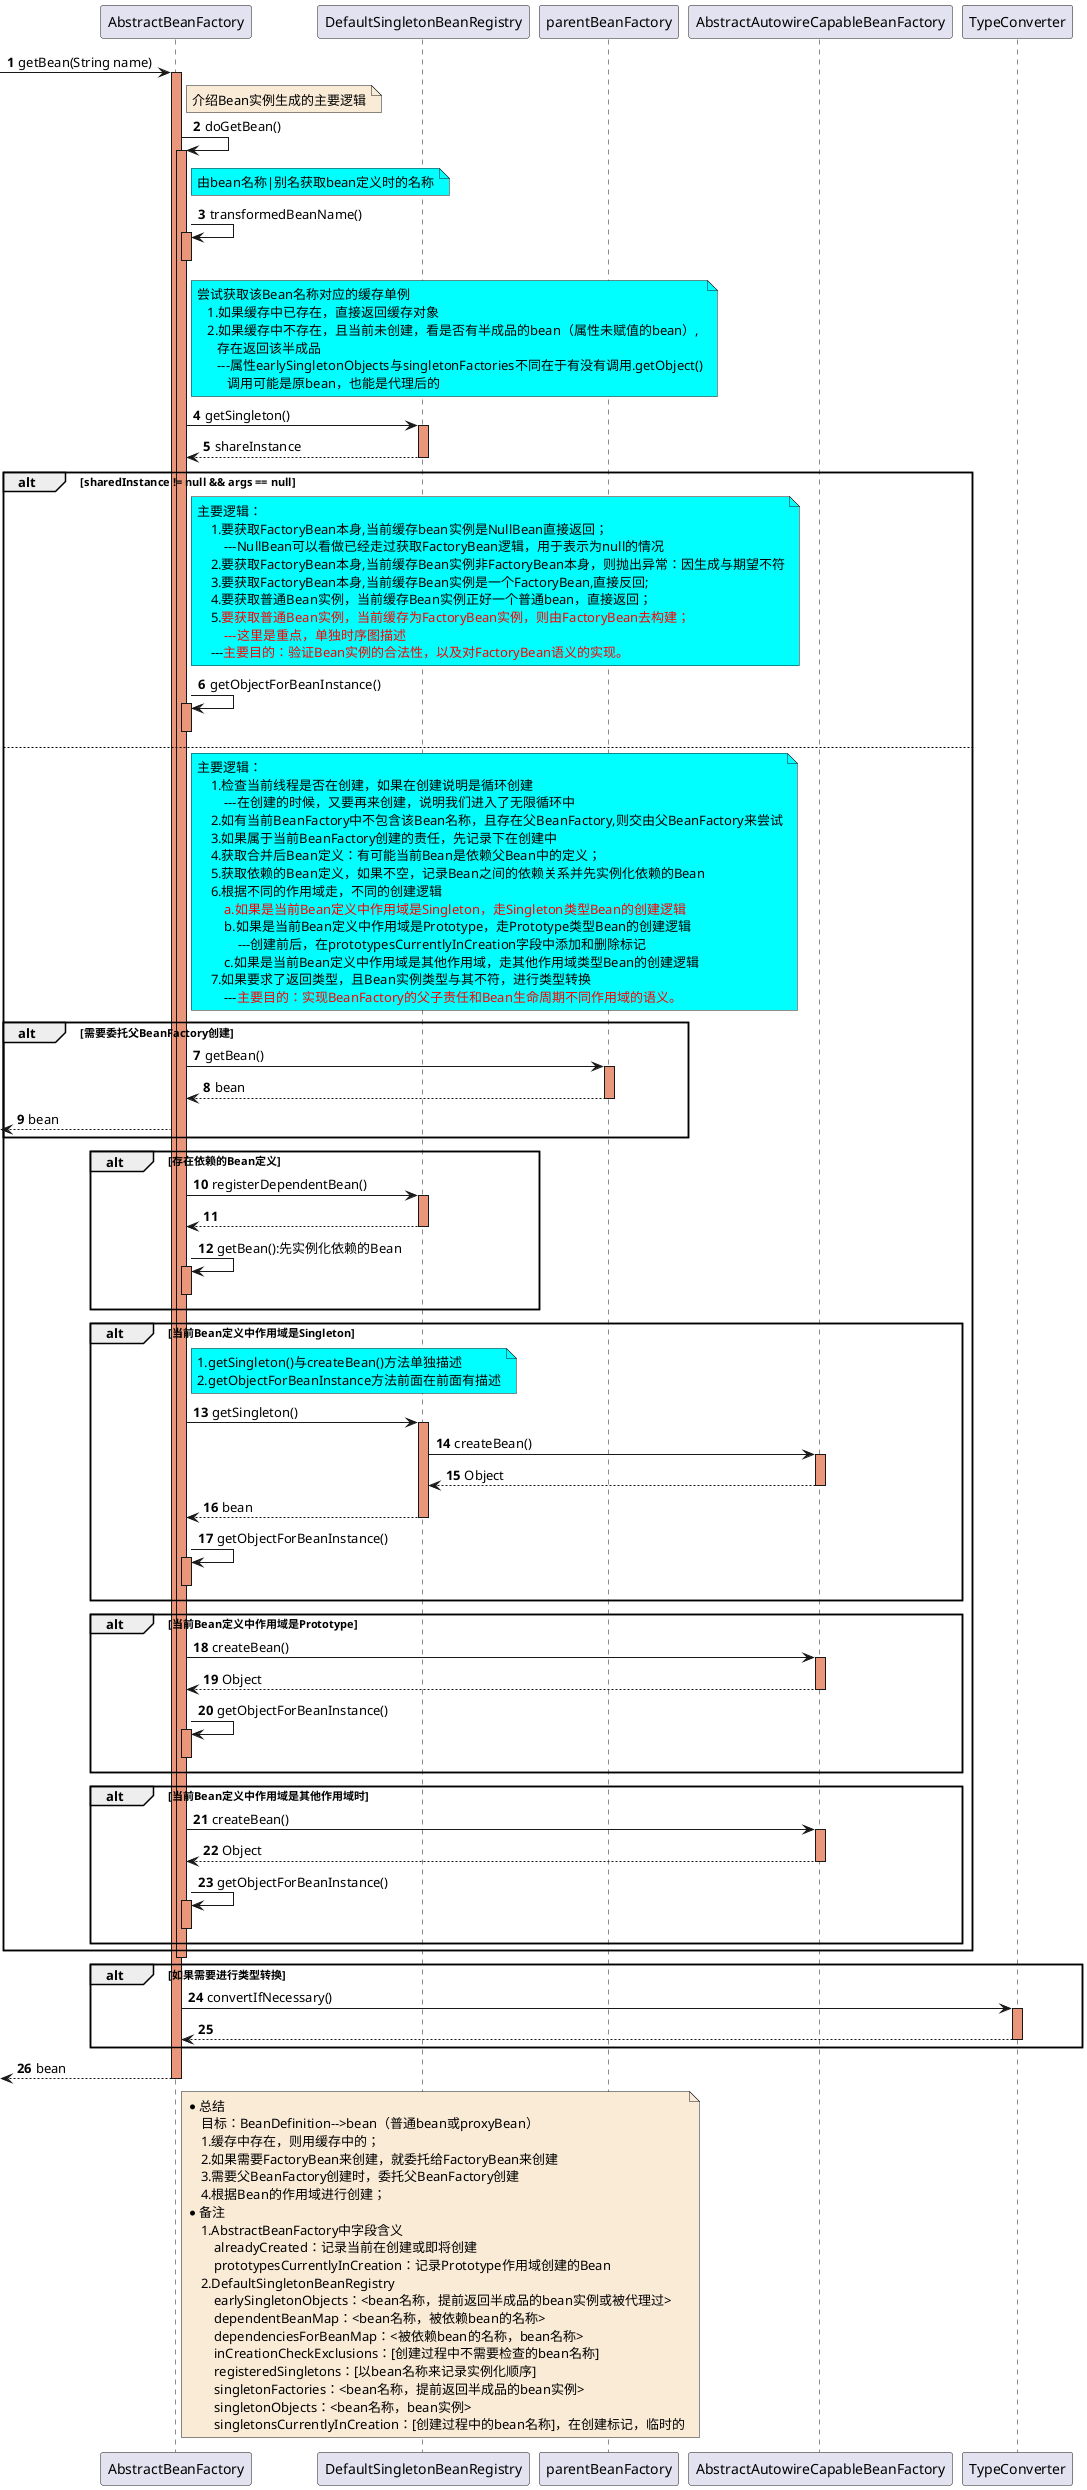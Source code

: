 @startuml

autonumber

-> AbstractBeanFactory: getBean(String name)
activate AbstractBeanFactory #DarkSalmon
    note right of AbstractBeanFactory #FAEBD7
        介绍Bean实例生成的主要逻辑
    end note

    AbstractBeanFactory -> AbstractBeanFactory: doGetBean()
    activate AbstractBeanFactory #DarkSalmon

        note right of AbstractBeanFactory #aqua
           由bean名称|别名获取bean定义时的名称
        end note
        AbstractBeanFactory -> AbstractBeanFactory: transformedBeanName()
        activate AbstractBeanFactory #DarkSalmon
        deactivate AbstractBeanFactory

        note right of AbstractBeanFactory #aqua
           尝试获取该Bean名称对应的缓存单例
              1.如果缓存中已存在，直接返回缓存对象
              2.如果缓存中不存在，且当前未创建，看是否有半成品的bean（属性未赋值的bean）,
                 存在返回该半成品
                 ---属性earlySingletonObjects与singletonFactories不同在于有没有调用.getObject()
                    调用可能是原bean，也能是代理后的
        end note
        AbstractBeanFactory -> DefaultSingletonBeanRegistry: getSingleton()
        activate DefaultSingletonBeanRegistry #DarkSalmon
        DefaultSingletonBeanRegistry --> AbstractBeanFactory :shareInstance
        deactivate DefaultSingletonBeanRegistry

        alt sharedInstance != null && args == null
            note right of AbstractBeanFactory #aqua
                主要逻辑：
                    1.要获取FactoryBean本身,当前缓存bean实例是NullBean直接返回；
                        ---NullBean可以看做已经走过获取FactoryBean逻辑，用于表示为null的情况
                    2.要获取FactoryBean本身,当前缓存Bean实例非FactoryBean本身，则抛出异常：因生成与期望不符
                    3.要获取FactoryBean本身,当前缓存Bean实例是一个FactoryBean,直接反回;
                    4.要获取普通Bean实例，当前缓存Bean实例正好一个普通bean，直接返回；
                    5.<font color=red>要获取普通Bean实例，当前缓存为FactoryBean实例，则由FactoryBean去构建；</font>
                        <font color=red>---这里是重点，单独时序图描述</font>
                    ---<font color=red>主要目的：验证Bean实例的合法性，以及对FactoryBean语义的实现。</font>
            end note
            AbstractBeanFactory -> AbstractBeanFactory: getObjectForBeanInstance()
            activate AbstractBeanFactory #DarkSalmon
            deactivate AbstractBeanFactory
        else
            note right of AbstractBeanFactory #aqua
                主要逻辑：
                    1.检查当前线程是否在创建，如果在创建说明是循环创建
                        ---在创建的时候，又要再来创建，说明我们进入了无限循环中
                    2.如有当前BeanFactory中不包含该Bean名称，且存在父BeanFactory,则交由父BeanFactory来尝试
                    3.如果属于当前BeanFactory创建的责任，先记录下在创建中
                    4.获取合并后Bean定义：有可能当前Bean是依赖父Bean中的定义；
                    5.获取依赖的Bean定义，如果不空，记录Bean之间的依赖关系并先实例化依赖的Bean
                    6.根据不同的作用域走，不同的创建逻辑
                        <font color=red>a.如果是当前Bean定义中作用域是Singleton，走Singleton类型Bean的创建逻辑</font>
                        b.如果是当前Bean定义中作用域是Prototype，走Prototype类型Bean的创建逻辑
                            ---创建前后，在prototypesCurrentlyInCreation字段中添加和删除标记
                        c.如果是当前Bean定义中作用域是其他作用域，走其他作用域类型Bean的创建逻辑
                    7.如果要求了返回类型，且Bean实例类型与其不符，进行类型转换
                        ---<font color=red>主要目的：实现BeanFactory的父子责任和Bean生命周期不同作用域的语义。</font>
            end note

            alt 需要委托父BeanFactory创建
                AbstractBeanFactory -> parentBeanFactory : getBean()
                activate parentBeanFactory #DarkSalmon
                parentBeanFactory --> AbstractBeanFactory : bean
                deactivate parentBeanFactory
<-- AbstractBeanFactory:bean
            end

            alt 存在依赖的Bean定义
                AbstractBeanFactory -> DefaultSingletonBeanRegistry : registerDependentBean()
                activate DefaultSingletonBeanRegistry #DarkSalmon
                DefaultSingletonBeanRegistry --> AbstractBeanFactory
                deactivate DefaultSingletonBeanRegistry

                AbstractBeanFactory -> AbstractBeanFactory : getBean():先实例化依赖的Bean
                activate AbstractBeanFactory #DarkSalmon
                deactivate AbstractBeanFactory
            end

            alt 当前Bean定义中作用域是Singleton
                note right of AbstractBeanFactory #aqua
                    1.getSingleton()与createBean()方法单独描述
                    2.getObjectForBeanInstance方法前面在前面有描述
                end note


                AbstractBeanFactory -> DefaultSingletonBeanRegistry : getSingleton()
                activate DefaultSingletonBeanRegistry #DarkSalmon

                    DefaultSingletonBeanRegistry -> AbstractAutowireCapableBeanFactory : createBean()
                    activate AbstractAutowireCapableBeanFactory #DarkSalmon
                    AbstractAutowireCapableBeanFactory --> DefaultSingletonBeanRegistry : Object
                    deactivate AbstractAutowireCapableBeanFactory

                DefaultSingletonBeanRegistry --> AbstractBeanFactory : bean
                deactivate DefaultSingletonBeanRegistry

                AbstractBeanFactory -> AbstractBeanFactory: getObjectForBeanInstance()
                activate AbstractBeanFactory #DarkSalmon
                deactivate AbstractBeanFactory
            end

            alt 当前Bean定义中作用域是Prototype
                AbstractBeanFactory -> AbstractAutowireCapableBeanFactory : createBean()
                activate AbstractAutowireCapableBeanFactory #DarkSalmon
                AbstractAutowireCapableBeanFactory --> AbstractBeanFactory : Object
                deactivate AbstractAutowireCapableBeanFactory

                AbstractBeanFactory -> AbstractBeanFactory: getObjectForBeanInstance()
                activate AbstractBeanFactory #DarkSalmon
                deactivate AbstractBeanFactory
            end

            alt 当前Bean定义中作用域是其他作用域时
                AbstractBeanFactory -> AbstractAutowireCapableBeanFactory : createBean()
                activate AbstractAutowireCapableBeanFactory #DarkSalmon
                AbstractAutowireCapableBeanFactory --> AbstractBeanFactory : Object
                deactivate AbstractAutowireCapableBeanFactory

                AbstractBeanFactory -> AbstractBeanFactory: getObjectForBeanInstance()
                activate AbstractBeanFactory #DarkSalmon
                deactivate AbstractBeanFactory
            end

        end



    deactivate AbstractBeanFactory

    alt 如果需要进行类型转换

        AbstractBeanFactory -> TypeConverter : convertIfNecessary()
        activate TypeConverter #DarkSalmon
        TypeConverter --> AbstractBeanFactory :
        deactivate TypeConverter

    end
<-- AbstractBeanFactory:bean
deactivate AbstractBeanFactory


    note right of AbstractBeanFactory #FAEBD7
        *总结
            目标：BeanDefinition-->bean（普通bean或proxyBean）
            1.缓存中存在，则用缓存中的；
            2.如果需要FactoryBean来创建，就委托给FactoryBean来创建
            3.需要父BeanFactory创建时，委托父BeanFactory创建
            4.根据Bean的作用域进行创建；
        *备注
            1.AbstractBeanFactory中字段含义
                alreadyCreated：记录当前在创建或即将创建
                prototypesCurrentlyInCreation：记录Prototype作用域创建的Bean
            2.DefaultSingletonBeanRegistry
                earlySingletonObjects：<bean名称，提前返回半成品的bean实例或被代理过>
                dependentBeanMap：<bean名称，被依赖bean的名称>
                dependenciesForBeanMap：<被依赖bean的名称，bean名称>
                inCreationCheckExclusions：[创建过程中不需要检查的bean名称]
                registeredSingletons：[以bean名称来记录实例化顺序]
                singletonFactories：<bean名称，提前返回半成品的bean实例>
                singletonObjects：<bean名称，bean实例>
                singletonsCurrentlyInCreation：[创建过程中的bean名称]，在创建标记，临时的
    end note

@enduml